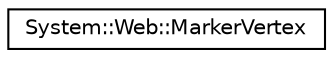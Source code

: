digraph G
{
  edge [fontname="Helvetica",fontsize="10",labelfontname="Helvetica",labelfontsize="10"];
  node [fontname="Helvetica",fontsize="10",shape=record];
  rankdir="LR";
  Node1 [label="System::Web::MarkerVertex",height=0.2,width=0.4,color="black", fillcolor="white", style="filled",URL="$struct_system_1_1_web_1_1_marker_vertex.html"];
}
